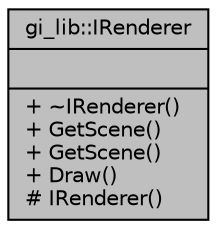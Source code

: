 digraph "gi_lib::IRenderer"
{
  edge [fontname="Helvetica",fontsize="10",labelfontname="Helvetica",labelfontsize="10"];
  node [fontname="Helvetica",fontsize="10",shape=record];
  Node1 [label="{gi_lib::IRenderer\n||+ ~IRenderer()\l+ GetScene()\l+ GetScene()\l+ Draw()\l# IRenderer()\l}",height=0.2,width=0.4,color="black", fillcolor="grey75", style="filled", fontcolor="black"];
}

